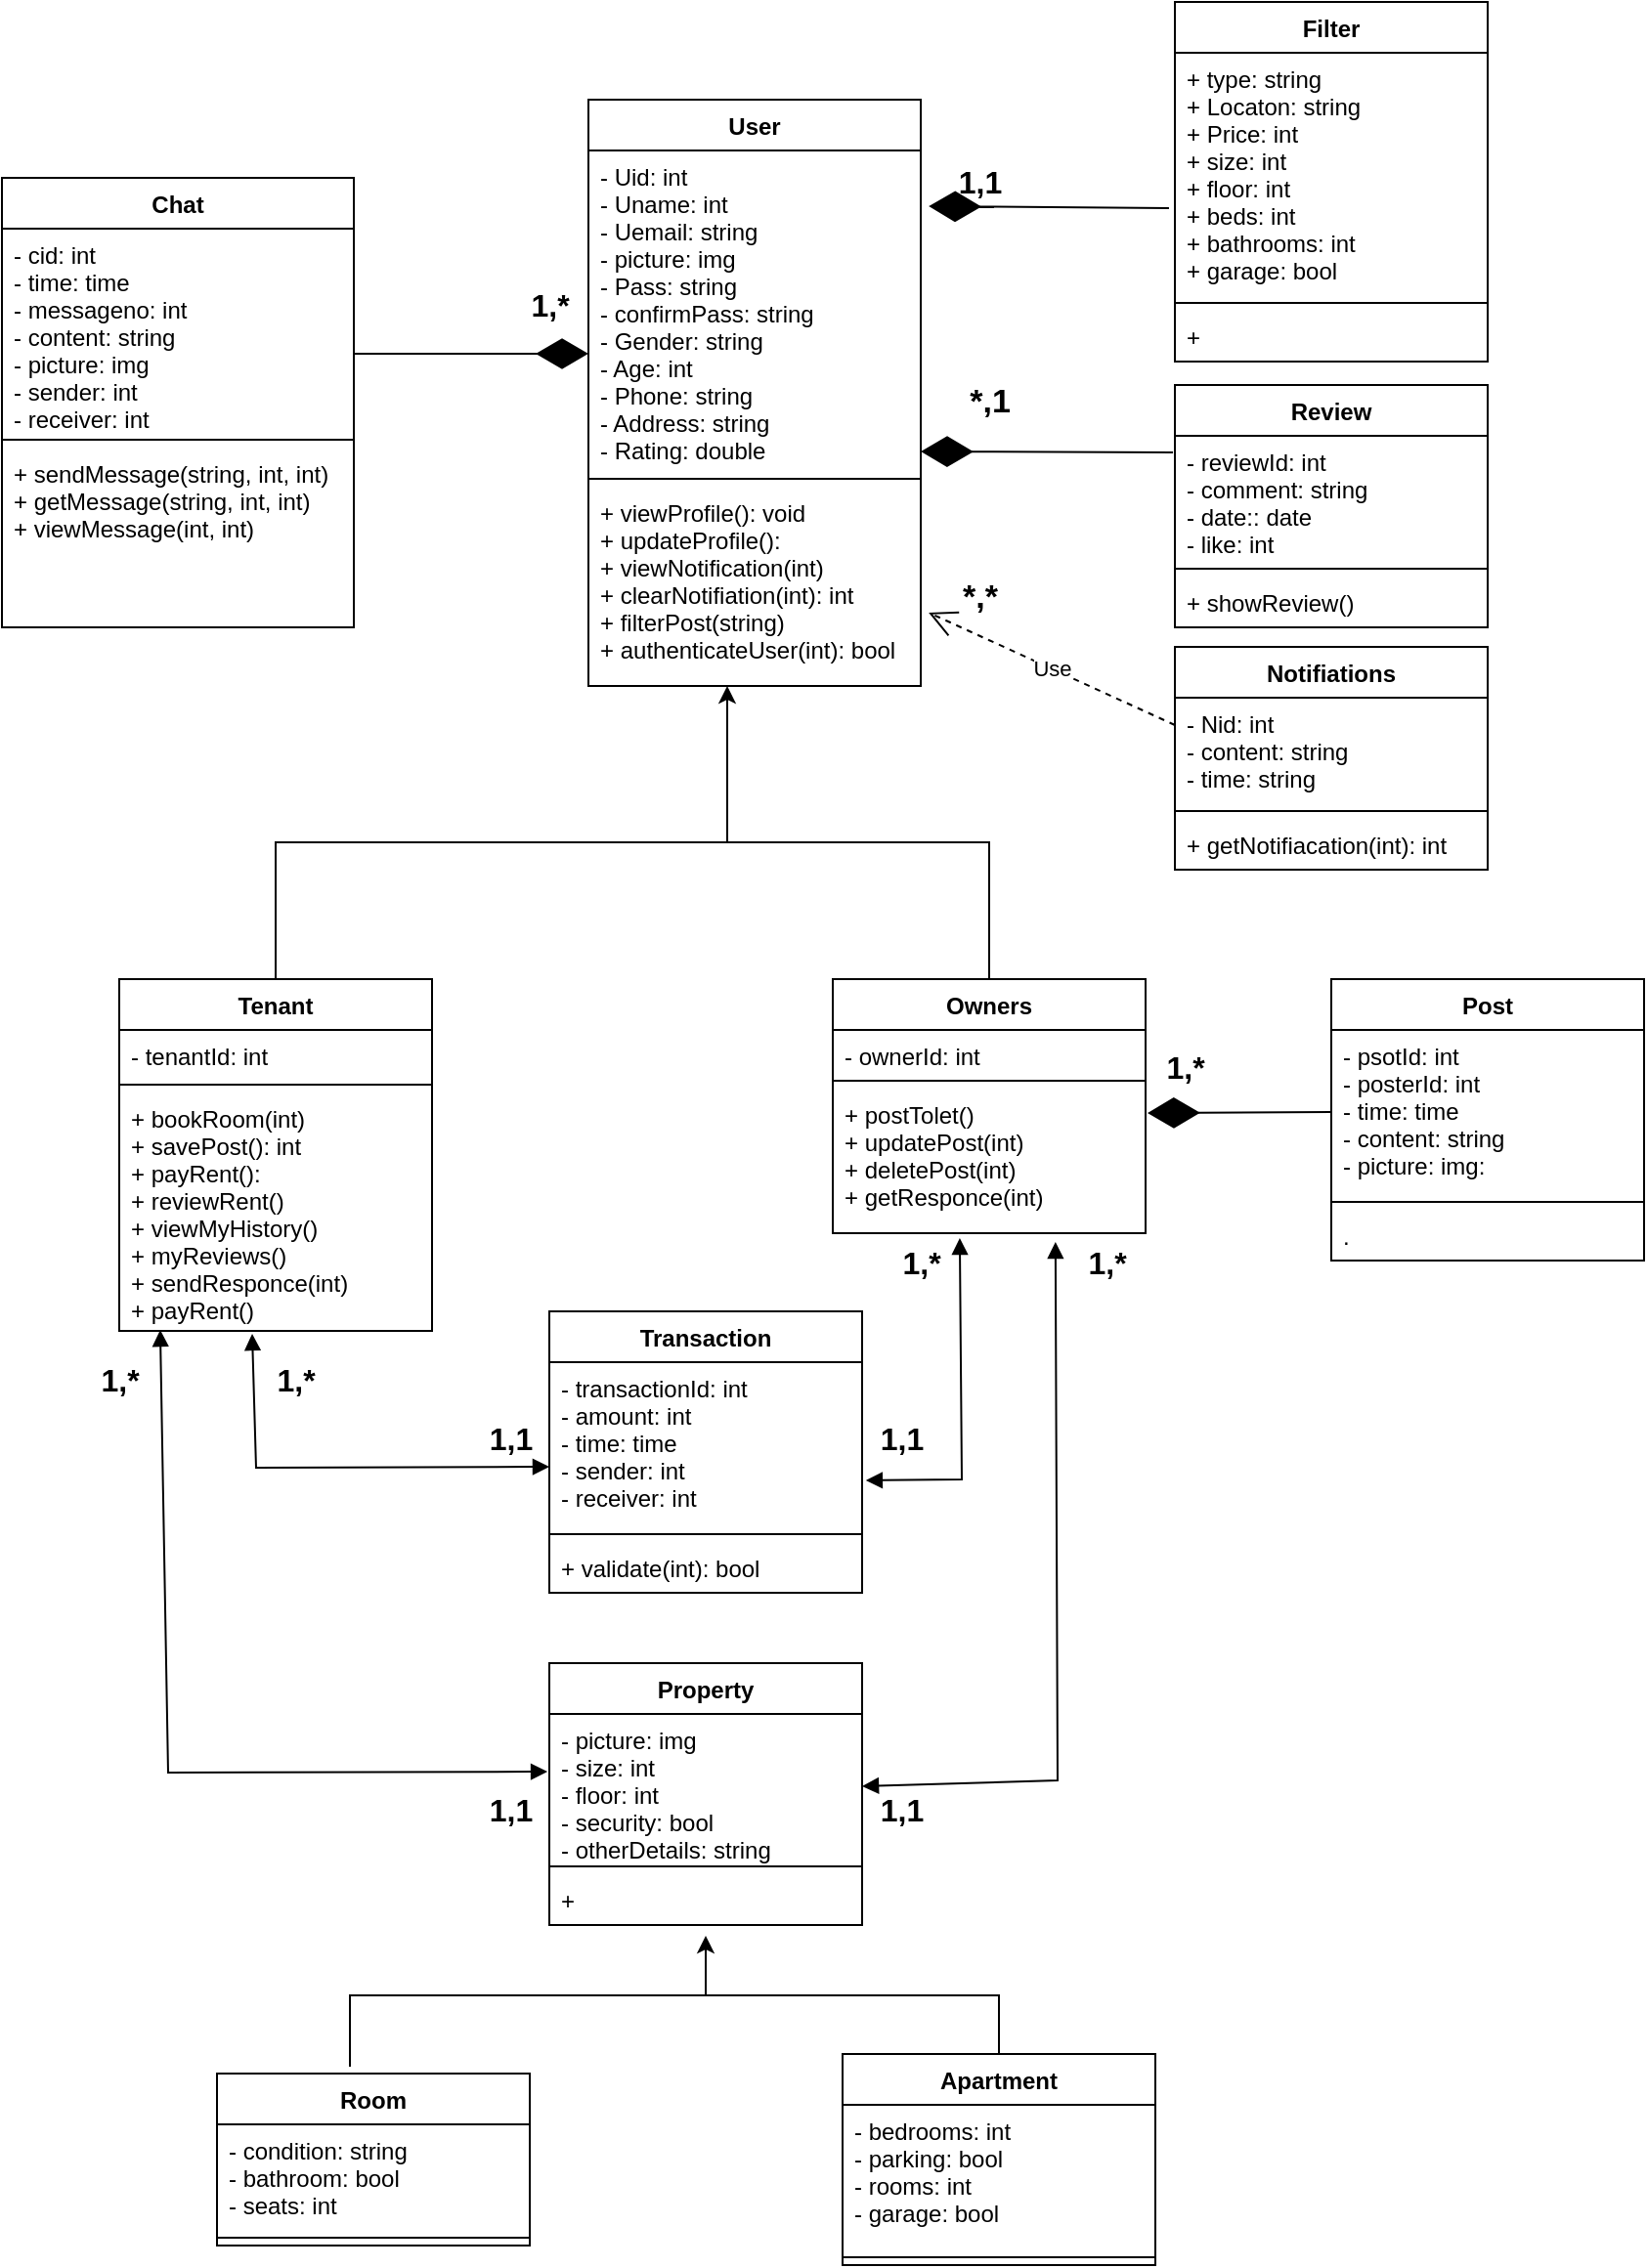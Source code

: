 <mxfile version="20.8.21" type="github">
  <diagram name="Page-1" id="c4acf3e9-155e-7222-9cf6-157b1a14988f">
    <mxGraphModel dx="1615" dy="2058" grid="1" gridSize="10" guides="1" tooltips="1" connect="1" arrows="1" fold="1" page="1" pageScale="1" pageWidth="850" pageHeight="1100" background="none" math="0" shadow="0">
      <root>
        <mxCell id="0" />
        <mxCell id="1" parent="0" />
        <mxCell id="u3X4AU7v8dlmbGlDdiqq-5" value="User" style="swimlane;fontStyle=1;align=center;verticalAlign=top;childLayout=stackLayout;horizontal=1;startSize=26;horizontalStack=0;resizeParent=1;resizeParentMax=0;resizeLast=0;collapsible=1;marginBottom=0;" parent="1" vertex="1">
          <mxGeometry x="300" y="-180" width="170" height="300" as="geometry" />
        </mxCell>
        <mxCell id="u3X4AU7v8dlmbGlDdiqq-6" value="- Uid: int&#xa;- Uname: int&#xa;- Uemail: string&#xa;- picture: img&#xa;- Pass: string&#xa;- confirmPass: string&#xa;- Gender: string&#xa;- Age: int&#xa;- Phone: string&#xa;- Address: string&#xa;- Rating: double" style="text;strokeColor=none;fillColor=none;align=left;verticalAlign=top;spacingLeft=4;spacingRight=4;overflow=hidden;rotatable=0;points=[[0,0.5],[1,0.5]];portConstraint=eastwest;" parent="u3X4AU7v8dlmbGlDdiqq-5" vertex="1">
          <mxGeometry y="26" width="170" height="164" as="geometry" />
        </mxCell>
        <mxCell id="u3X4AU7v8dlmbGlDdiqq-7" value="" style="line;strokeWidth=1;fillColor=none;align=left;verticalAlign=middle;spacingTop=-1;spacingLeft=3;spacingRight=3;rotatable=0;labelPosition=right;points=[];portConstraint=eastwest;strokeColor=inherit;" parent="u3X4AU7v8dlmbGlDdiqq-5" vertex="1">
          <mxGeometry y="190" width="170" height="8" as="geometry" />
        </mxCell>
        <mxCell id="u3X4AU7v8dlmbGlDdiqq-8" value="+ viewProfile(): void&#xa;+ updateProfile(): &#xa;+ viewNotification(int) &#xa;+ clearNotifiation(int): int&#xa;+ filterPost(string)&#xa;+ authenticateUser(int): bool" style="text;strokeColor=none;fillColor=none;align=left;verticalAlign=top;spacingLeft=4;spacingRight=4;overflow=hidden;rotatable=0;points=[[0,0.5],[1,0.5]];portConstraint=eastwest;" parent="u3X4AU7v8dlmbGlDdiqq-5" vertex="1">
          <mxGeometry y="198" width="170" height="102" as="geometry" />
        </mxCell>
        <mxCell id="u3X4AU7v8dlmbGlDdiqq-9" value="Notifiations" style="swimlane;fontStyle=1;align=center;verticalAlign=top;childLayout=stackLayout;horizontal=1;startSize=26;horizontalStack=0;resizeParent=1;resizeParentMax=0;resizeLast=0;collapsible=1;marginBottom=0;" parent="1" vertex="1">
          <mxGeometry x="600" y="100" width="160" height="114" as="geometry" />
        </mxCell>
        <mxCell id="u3X4AU7v8dlmbGlDdiqq-10" value="- Nid: int&#xa;- content: string&#xa;- time: string" style="text;strokeColor=none;fillColor=none;align=left;verticalAlign=top;spacingLeft=4;spacingRight=4;overflow=hidden;rotatable=0;points=[[0,0.5],[1,0.5]];portConstraint=eastwest;" parent="u3X4AU7v8dlmbGlDdiqq-9" vertex="1">
          <mxGeometry y="26" width="160" height="54" as="geometry" />
        </mxCell>
        <mxCell id="u3X4AU7v8dlmbGlDdiqq-11" value="" style="line;strokeWidth=1;fillColor=none;align=left;verticalAlign=middle;spacingTop=-1;spacingLeft=3;spacingRight=3;rotatable=0;labelPosition=right;points=[];portConstraint=eastwest;strokeColor=inherit;" parent="u3X4AU7v8dlmbGlDdiqq-9" vertex="1">
          <mxGeometry y="80" width="160" height="8" as="geometry" />
        </mxCell>
        <mxCell id="u3X4AU7v8dlmbGlDdiqq-12" value="+ getNotifiacation(int): int" style="text;strokeColor=none;fillColor=none;align=left;verticalAlign=top;spacingLeft=4;spacingRight=4;overflow=hidden;rotatable=0;points=[[0,0.5],[1,0.5]];portConstraint=eastwest;" parent="u3X4AU7v8dlmbGlDdiqq-9" vertex="1">
          <mxGeometry y="88" width="160" height="26" as="geometry" />
        </mxCell>
        <mxCell id="u3X4AU7v8dlmbGlDdiqq-20" value="Tenant" style="swimlane;fontStyle=1;align=center;verticalAlign=top;childLayout=stackLayout;horizontal=1;startSize=26;horizontalStack=0;resizeParent=1;resizeParentMax=0;resizeLast=0;collapsible=1;marginBottom=0;" parent="1" vertex="1">
          <mxGeometry x="60" y="270" width="160" height="180" as="geometry" />
        </mxCell>
        <mxCell id="u3X4AU7v8dlmbGlDdiqq-21" value="- tenantId: int" style="text;strokeColor=none;fillColor=none;align=left;verticalAlign=top;spacingLeft=4;spacingRight=4;overflow=hidden;rotatable=0;points=[[0,0.5],[1,0.5]];portConstraint=eastwest;" parent="u3X4AU7v8dlmbGlDdiqq-20" vertex="1">
          <mxGeometry y="26" width="160" height="24" as="geometry" />
        </mxCell>
        <mxCell id="u3X4AU7v8dlmbGlDdiqq-22" value="" style="line;strokeWidth=1;fillColor=none;align=left;verticalAlign=middle;spacingTop=-1;spacingLeft=3;spacingRight=3;rotatable=0;labelPosition=right;points=[];portConstraint=eastwest;strokeColor=inherit;" parent="u3X4AU7v8dlmbGlDdiqq-20" vertex="1">
          <mxGeometry y="50" width="160" height="8" as="geometry" />
        </mxCell>
        <mxCell id="u3X4AU7v8dlmbGlDdiqq-23" value="+ bookRoom(int)&#xa;+ savePost(): int&#xa;+ payRent(): &#xa;+ reviewRent()&#xa;+ viewMyHistory()&#xa;+ myReviews()&#xa;+ sendResponce(int)&#xa;+ payRent()&#xa;" style="text;strokeColor=none;fillColor=none;align=left;verticalAlign=top;spacingLeft=4;spacingRight=4;overflow=hidden;rotatable=0;points=[[0,0.5],[1,0.5]];portConstraint=eastwest;" parent="u3X4AU7v8dlmbGlDdiqq-20" vertex="1">
          <mxGeometry y="58" width="160" height="122" as="geometry" />
        </mxCell>
        <mxCell id="u3X4AU7v8dlmbGlDdiqq-24" value="Owners" style="swimlane;fontStyle=1;align=center;verticalAlign=top;childLayout=stackLayout;horizontal=1;startSize=26;horizontalStack=0;resizeParent=1;resizeParentMax=0;resizeLast=0;collapsible=1;marginBottom=0;" parent="1" vertex="1">
          <mxGeometry x="425" y="270" width="160" height="130" as="geometry" />
        </mxCell>
        <mxCell id="u3X4AU7v8dlmbGlDdiqq-25" value="- ownerId: int " style="text;strokeColor=none;fillColor=none;align=left;verticalAlign=top;spacingLeft=4;spacingRight=4;overflow=hidden;rotatable=0;points=[[0,0.5],[1,0.5]];portConstraint=eastwest;" parent="u3X4AU7v8dlmbGlDdiqq-24" vertex="1">
          <mxGeometry y="26" width="160" height="22" as="geometry" />
        </mxCell>
        <mxCell id="u3X4AU7v8dlmbGlDdiqq-26" value="" style="line;strokeWidth=1;fillColor=none;align=left;verticalAlign=middle;spacingTop=-1;spacingLeft=3;spacingRight=3;rotatable=0;labelPosition=right;points=[];portConstraint=eastwest;strokeColor=inherit;" parent="u3X4AU7v8dlmbGlDdiqq-24" vertex="1">
          <mxGeometry y="48" width="160" height="8" as="geometry" />
        </mxCell>
        <mxCell id="u3X4AU7v8dlmbGlDdiqq-27" value="+ postTolet()&#xa;+ updatePost(int)&#xa;+ deletePost(int)&#xa;+ getResponce(int)" style="text;strokeColor=none;fillColor=none;align=left;verticalAlign=top;spacingLeft=4;spacingRight=4;overflow=hidden;rotatable=0;points=[[0,0.5],[1,0.5]];portConstraint=eastwest;" parent="u3X4AU7v8dlmbGlDdiqq-24" vertex="1">
          <mxGeometry y="56" width="160" height="74" as="geometry" />
        </mxCell>
        <mxCell id="u3X4AU7v8dlmbGlDdiqq-28" value="Chat" style="swimlane;fontStyle=1;align=center;verticalAlign=top;childLayout=stackLayout;horizontal=1;startSize=26;horizontalStack=0;resizeParent=1;resizeParentMax=0;resizeLast=0;collapsible=1;marginBottom=0;" parent="1" vertex="1">
          <mxGeometry y="-140" width="180" height="230" as="geometry" />
        </mxCell>
        <mxCell id="u3X4AU7v8dlmbGlDdiqq-29" value="- cid: int&#xa;- time: time&#xa;- messageno: int&#xa;- content: string&#xa;- picture: img&#xa;- sender: int&#xa;- receiver: int" style="text;strokeColor=none;fillColor=none;align=left;verticalAlign=top;spacingLeft=4;spacingRight=4;overflow=hidden;rotatable=0;points=[[0,0.5],[1,0.5]];portConstraint=eastwest;" parent="u3X4AU7v8dlmbGlDdiqq-28" vertex="1">
          <mxGeometry y="26" width="180" height="104" as="geometry" />
        </mxCell>
        <mxCell id="JFjQEiRIlHUX8oF4QJt1-16" value="" style="endArrow=diamondThin;endFill=1;endSize=24;html=1;rounded=0;" edge="1" parent="u3X4AU7v8dlmbGlDdiqq-28">
          <mxGeometry width="160" relative="1" as="geometry">
            <mxPoint x="180" y="90" as="sourcePoint" />
            <mxPoint x="300" y="90" as="targetPoint" />
          </mxGeometry>
        </mxCell>
        <mxCell id="u3X4AU7v8dlmbGlDdiqq-30" value="" style="line;strokeWidth=1;fillColor=none;align=left;verticalAlign=middle;spacingTop=-1;spacingLeft=3;spacingRight=3;rotatable=0;labelPosition=right;points=[];portConstraint=eastwest;strokeColor=inherit;" parent="u3X4AU7v8dlmbGlDdiqq-28" vertex="1">
          <mxGeometry y="130" width="180" height="8" as="geometry" />
        </mxCell>
        <mxCell id="u3X4AU7v8dlmbGlDdiqq-31" value="+ sendMessage(string, int, int)&#xa;+ getMessage(string, int, int)&#xa;+ viewMessage(int, int)" style="text;strokeColor=none;fillColor=none;align=left;verticalAlign=top;spacingLeft=4;spacingRight=4;overflow=hidden;rotatable=0;points=[[0,0.5],[1,0.5]];portConstraint=eastwest;" parent="u3X4AU7v8dlmbGlDdiqq-28" vertex="1">
          <mxGeometry y="138" width="180" height="92" as="geometry" />
        </mxCell>
        <mxCell id="u3X4AU7v8dlmbGlDdiqq-32" value="Filter" style="swimlane;fontStyle=1;align=center;verticalAlign=top;childLayout=stackLayout;horizontal=1;startSize=26;horizontalStack=0;resizeParent=1;resizeParentMax=0;resizeLast=0;collapsible=1;marginBottom=0;" parent="1" vertex="1">
          <mxGeometry x="600" y="-230" width="160" height="184" as="geometry" />
        </mxCell>
        <mxCell id="u3X4AU7v8dlmbGlDdiqq-33" value="+ type: string&#xa;+ Locaton: string&#xa;+ Price: int&#xa;+ size: int&#xa;+ floor: int&#xa;+ beds: int&#xa;+ bathrooms: int&#xa;+ garage: bool" style="text;strokeColor=none;fillColor=none;align=left;verticalAlign=top;spacingLeft=4;spacingRight=4;overflow=hidden;rotatable=0;points=[[0,0.5],[1,0.5]];portConstraint=eastwest;" parent="u3X4AU7v8dlmbGlDdiqq-32" vertex="1">
          <mxGeometry y="26" width="160" height="124" as="geometry" />
        </mxCell>
        <mxCell id="u3X4AU7v8dlmbGlDdiqq-34" value="" style="line;strokeWidth=1;fillColor=none;align=left;verticalAlign=middle;spacingTop=-1;spacingLeft=3;spacingRight=3;rotatable=0;labelPosition=right;points=[];portConstraint=eastwest;strokeColor=inherit;" parent="u3X4AU7v8dlmbGlDdiqq-32" vertex="1">
          <mxGeometry y="150" width="160" height="8" as="geometry" />
        </mxCell>
        <mxCell id="u3X4AU7v8dlmbGlDdiqq-35" value="+  " style="text;strokeColor=none;fillColor=none;align=left;verticalAlign=top;spacingLeft=4;spacingRight=4;overflow=hidden;rotatable=0;points=[[0,0.5],[1,0.5]];portConstraint=eastwest;" parent="u3X4AU7v8dlmbGlDdiqq-32" vertex="1">
          <mxGeometry y="158" width="160" height="26" as="geometry" />
        </mxCell>
        <mxCell id="u3X4AU7v8dlmbGlDdiqq-36" value="Post" style="swimlane;fontStyle=1;align=center;verticalAlign=top;childLayout=stackLayout;horizontal=1;startSize=26;horizontalStack=0;resizeParent=1;resizeParentMax=0;resizeLast=0;collapsible=1;marginBottom=0;" parent="1" vertex="1">
          <mxGeometry x="680" y="270" width="160" height="144" as="geometry" />
        </mxCell>
        <mxCell id="u3X4AU7v8dlmbGlDdiqq-37" value="- psotId: int&#xa;- posterId: int&#xa;- time: time&#xa;- content: string&#xa;- picture: img:" style="text;strokeColor=none;fillColor=none;align=left;verticalAlign=top;spacingLeft=4;spacingRight=4;overflow=hidden;rotatable=0;points=[[0,0.5],[1,0.5]];portConstraint=eastwest;" parent="u3X4AU7v8dlmbGlDdiqq-36" vertex="1">
          <mxGeometry y="26" width="160" height="84" as="geometry" />
        </mxCell>
        <mxCell id="u3X4AU7v8dlmbGlDdiqq-38" value="" style="line;strokeWidth=1;fillColor=none;align=left;verticalAlign=middle;spacingTop=-1;spacingLeft=3;spacingRight=3;rotatable=0;labelPosition=right;points=[];portConstraint=eastwest;strokeColor=inherit;" parent="u3X4AU7v8dlmbGlDdiqq-36" vertex="1">
          <mxGeometry y="110" width="160" height="8" as="geometry" />
        </mxCell>
        <mxCell id="u3X4AU7v8dlmbGlDdiqq-39" value="." style="text;strokeColor=none;fillColor=none;align=left;verticalAlign=top;spacingLeft=4;spacingRight=4;overflow=hidden;rotatable=0;points=[[0,0.5],[1,0.5]];portConstraint=eastwest;" parent="u3X4AU7v8dlmbGlDdiqq-36" vertex="1">
          <mxGeometry y="118" width="160" height="26" as="geometry" />
        </mxCell>
        <mxCell id="u3X4AU7v8dlmbGlDdiqq-50" value="Property" style="swimlane;fontStyle=1;align=center;verticalAlign=top;childLayout=stackLayout;horizontal=1;startSize=26;horizontalStack=0;resizeParent=1;resizeParentMax=0;resizeLast=0;collapsible=1;marginBottom=0;" parent="1" vertex="1">
          <mxGeometry x="280" y="620" width="160" height="134" as="geometry" />
        </mxCell>
        <mxCell id="u3X4AU7v8dlmbGlDdiqq-51" value="- picture: img&#xa;- size: int&#xa;- floor: int&#xa;- security: bool&#xa;- otherDetails: string" style="text;strokeColor=none;fillColor=none;align=left;verticalAlign=top;spacingLeft=4;spacingRight=4;overflow=hidden;rotatable=0;points=[[0,0.5],[1,0.5]];portConstraint=eastwest;" parent="u3X4AU7v8dlmbGlDdiqq-50" vertex="1">
          <mxGeometry y="26" width="160" height="74" as="geometry" />
        </mxCell>
        <mxCell id="u3X4AU7v8dlmbGlDdiqq-52" value="" style="line;strokeWidth=1;fillColor=none;align=left;verticalAlign=middle;spacingTop=-1;spacingLeft=3;spacingRight=3;rotatable=0;labelPosition=right;points=[];portConstraint=eastwest;strokeColor=inherit;" parent="u3X4AU7v8dlmbGlDdiqq-50" vertex="1">
          <mxGeometry y="100" width="160" height="8" as="geometry" />
        </mxCell>
        <mxCell id="u3X4AU7v8dlmbGlDdiqq-53" value="+" style="text;strokeColor=none;fillColor=none;align=left;verticalAlign=top;spacingLeft=4;spacingRight=4;overflow=hidden;rotatable=0;points=[[0,0.5],[1,0.5]];portConstraint=eastwest;" parent="u3X4AU7v8dlmbGlDdiqq-50" vertex="1">
          <mxGeometry y="108" width="160" height="26" as="geometry" />
        </mxCell>
        <mxCell id="u3X4AU7v8dlmbGlDdiqq-54" value="Room" style="swimlane;fontStyle=1;align=center;verticalAlign=top;childLayout=stackLayout;horizontal=1;startSize=26;horizontalStack=0;resizeParent=1;resizeParentMax=0;resizeLast=0;collapsible=1;marginBottom=0;" parent="1" vertex="1">
          <mxGeometry x="110" y="830" width="160" height="88" as="geometry" />
        </mxCell>
        <mxCell id="u3X4AU7v8dlmbGlDdiqq-55" value="- condition: string&#xa;- bathroom: bool&#xa;- seats: int" style="text;strokeColor=none;fillColor=none;align=left;verticalAlign=top;spacingLeft=4;spacingRight=4;overflow=hidden;rotatable=0;points=[[0,0.5],[1,0.5]];portConstraint=eastwest;" parent="u3X4AU7v8dlmbGlDdiqq-54" vertex="1">
          <mxGeometry y="26" width="160" height="54" as="geometry" />
        </mxCell>
        <mxCell id="u3X4AU7v8dlmbGlDdiqq-56" value="" style="line;strokeWidth=1;fillColor=none;align=left;verticalAlign=middle;spacingTop=-1;spacingLeft=3;spacingRight=3;rotatable=0;labelPosition=right;points=[];portConstraint=eastwest;strokeColor=inherit;" parent="u3X4AU7v8dlmbGlDdiqq-54" vertex="1">
          <mxGeometry y="80" width="160" height="8" as="geometry" />
        </mxCell>
        <mxCell id="u3X4AU7v8dlmbGlDdiqq-58" value="Apartment" style="swimlane;fontStyle=1;align=center;verticalAlign=top;childLayout=stackLayout;horizontal=1;startSize=26;horizontalStack=0;resizeParent=1;resizeParentMax=0;resizeLast=0;collapsible=1;marginBottom=0;" parent="1" vertex="1">
          <mxGeometry x="430" y="820" width="160" height="108" as="geometry" />
        </mxCell>
        <mxCell id="u3X4AU7v8dlmbGlDdiqq-59" value="- bedrooms: int&#xa;- parking: bool&#xa;- rooms: int&#xa;- garage: bool" style="text;strokeColor=none;fillColor=none;align=left;verticalAlign=top;spacingLeft=4;spacingRight=4;overflow=hidden;rotatable=0;points=[[0,0.5],[1,0.5]];portConstraint=eastwest;" parent="u3X4AU7v8dlmbGlDdiqq-58" vertex="1">
          <mxGeometry y="26" width="160" height="74" as="geometry" />
        </mxCell>
        <mxCell id="u3X4AU7v8dlmbGlDdiqq-60" value="" style="line;strokeWidth=1;fillColor=none;align=left;verticalAlign=middle;spacingTop=-1;spacingLeft=3;spacingRight=3;rotatable=0;labelPosition=right;points=[];portConstraint=eastwest;strokeColor=inherit;" parent="u3X4AU7v8dlmbGlDdiqq-58" vertex="1">
          <mxGeometry y="100" width="160" height="8" as="geometry" />
        </mxCell>
        <mxCell id="u3X4AU7v8dlmbGlDdiqq-65" value="Transaction" style="swimlane;fontStyle=1;align=center;verticalAlign=top;childLayout=stackLayout;horizontal=1;startSize=26;horizontalStack=0;resizeParent=1;resizeParentMax=0;resizeLast=0;collapsible=1;marginBottom=0;" parent="1" vertex="1">
          <mxGeometry x="280" y="440" width="160" height="144" as="geometry" />
        </mxCell>
        <mxCell id="u3X4AU7v8dlmbGlDdiqq-66" value="- transactionId: int&#xa;- amount: int&#xa;- time: time&#xa;- sender: int&#xa;- receiver: int" style="text;strokeColor=none;fillColor=none;align=left;verticalAlign=top;spacingLeft=4;spacingRight=4;overflow=hidden;rotatable=0;points=[[0,0.5],[1,0.5]];portConstraint=eastwest;" parent="u3X4AU7v8dlmbGlDdiqq-65" vertex="1">
          <mxGeometry y="26" width="160" height="84" as="geometry" />
        </mxCell>
        <mxCell id="u3X4AU7v8dlmbGlDdiqq-67" value="" style="line;strokeWidth=1;fillColor=none;align=left;verticalAlign=middle;spacingTop=-1;spacingLeft=3;spacingRight=3;rotatable=0;labelPosition=right;points=[];portConstraint=eastwest;strokeColor=inherit;" parent="u3X4AU7v8dlmbGlDdiqq-65" vertex="1">
          <mxGeometry y="110" width="160" height="8" as="geometry" />
        </mxCell>
        <mxCell id="u3X4AU7v8dlmbGlDdiqq-68" value="+ validate(int): bool" style="text;strokeColor=none;fillColor=none;align=left;verticalAlign=top;spacingLeft=4;spacingRight=4;overflow=hidden;rotatable=0;points=[[0,0.5],[1,0.5]];portConstraint=eastwest;" parent="u3X4AU7v8dlmbGlDdiqq-65" vertex="1">
          <mxGeometry y="118" width="160" height="26" as="geometry" />
        </mxCell>
        <mxCell id="u3X4AU7v8dlmbGlDdiqq-100" value="Review" style="swimlane;fontStyle=1;align=center;verticalAlign=top;childLayout=stackLayout;horizontal=1;startSize=26;horizontalStack=0;resizeParent=1;resizeParentMax=0;resizeLast=0;collapsible=1;marginBottom=0;" parent="1" vertex="1">
          <mxGeometry x="600" y="-34" width="160" height="124" as="geometry" />
        </mxCell>
        <mxCell id="u3X4AU7v8dlmbGlDdiqq-101" value="- reviewId: int&#xa;- comment: string&#xa;- date:: date&#xa;- like: int" style="text;strokeColor=none;fillColor=none;align=left;verticalAlign=top;spacingLeft=4;spacingRight=4;overflow=hidden;rotatable=0;points=[[0,0.5],[1,0.5]];portConstraint=eastwest;" parent="u3X4AU7v8dlmbGlDdiqq-100" vertex="1">
          <mxGeometry y="26" width="160" height="64" as="geometry" />
        </mxCell>
        <mxCell id="u3X4AU7v8dlmbGlDdiqq-102" value="" style="line;strokeWidth=1;fillColor=none;align=left;verticalAlign=middle;spacingTop=-1;spacingLeft=3;spacingRight=3;rotatable=0;labelPosition=right;points=[];portConstraint=eastwest;strokeColor=inherit;" parent="u3X4AU7v8dlmbGlDdiqq-100" vertex="1">
          <mxGeometry y="90" width="160" height="8" as="geometry" />
        </mxCell>
        <mxCell id="u3X4AU7v8dlmbGlDdiqq-103" value="+ showReview()" style="text;strokeColor=none;fillColor=none;align=left;verticalAlign=top;spacingLeft=4;spacingRight=4;overflow=hidden;rotatable=0;points=[[0,0.5],[1,0.5]];portConstraint=eastwest;" parent="u3X4AU7v8dlmbGlDdiqq-100" vertex="1">
          <mxGeometry y="98" width="160" height="26" as="geometry" />
        </mxCell>
        <mxCell id="JFjQEiRIlHUX8oF4QJt1-2" value="" style="endArrow=classic;html=1;rounded=0;" edge="1" parent="1">
          <mxGeometry width="50" height="50" relative="1" as="geometry">
            <mxPoint x="371" y="200" as="sourcePoint" />
            <mxPoint x="371" y="120" as="targetPoint" />
            <Array as="points">
              <mxPoint x="371" y="160" />
            </Array>
          </mxGeometry>
        </mxCell>
        <mxCell id="JFjQEiRIlHUX8oF4QJt1-3" value="" style="endArrow=none;html=1;rounded=0;exitX=0.5;exitY=0;exitDx=0;exitDy=0;entryX=0.5;entryY=0;entryDx=0;entryDy=0;" edge="1" parent="1" source="u3X4AU7v8dlmbGlDdiqq-20" target="u3X4AU7v8dlmbGlDdiqq-24">
          <mxGeometry width="50" height="50" relative="1" as="geometry">
            <mxPoint x="40" y="-16" as="sourcePoint" />
            <mxPoint x="400" y="-16" as="targetPoint" />
            <Array as="points">
              <mxPoint x="140" y="200" />
              <mxPoint x="505" y="200" />
            </Array>
          </mxGeometry>
        </mxCell>
        <mxCell id="JFjQEiRIlHUX8oF4QJt1-10" value="" style="endArrow=classic;html=1;rounded=0;entryX=0.5;entryY=1.212;entryDx=0;entryDy=0;entryPerimeter=0;" edge="1" parent="1" target="u3X4AU7v8dlmbGlDdiqq-53">
          <mxGeometry width="50" height="50" relative="1" as="geometry">
            <mxPoint x="360" y="790" as="sourcePoint" />
            <mxPoint x="360" y="740" as="targetPoint" />
          </mxGeometry>
        </mxCell>
        <mxCell id="JFjQEiRIlHUX8oF4QJt1-11" value="" style="endArrow=none;html=1;rounded=0;exitX=0.425;exitY=-0.04;exitDx=0;exitDy=0;exitPerimeter=0;entryX=0.5;entryY=0;entryDx=0;entryDy=0;" edge="1" parent="1" source="u3X4AU7v8dlmbGlDdiqq-54" target="u3X4AU7v8dlmbGlDdiqq-58">
          <mxGeometry width="50" height="50" relative="1" as="geometry">
            <mxPoint x="330" y="820" as="sourcePoint" />
            <mxPoint x="530" y="790" as="targetPoint" />
            <Array as="points">
              <mxPoint x="178" y="790" />
              <mxPoint x="360" y="790" />
              <mxPoint x="510" y="790" />
            </Array>
          </mxGeometry>
        </mxCell>
        <mxCell id="JFjQEiRIlHUX8oF4QJt1-12" value="" style="endArrow=block;startArrow=block;endFill=1;startFill=1;html=1;rounded=0;entryX=0;entryY=0.637;entryDx=0;entryDy=0;entryPerimeter=0;exitX=0.425;exitY=1.012;exitDx=0;exitDy=0;exitPerimeter=0;" edge="1" parent="1" source="u3X4AU7v8dlmbGlDdiqq-23" target="u3X4AU7v8dlmbGlDdiqq-66">
          <mxGeometry width="160" relative="1" as="geometry">
            <mxPoint x="120" y="520" as="sourcePoint" />
            <mxPoint x="280" y="520" as="targetPoint" />
            <Array as="points">
              <mxPoint x="130" y="520" />
            </Array>
          </mxGeometry>
        </mxCell>
        <mxCell id="JFjQEiRIlHUX8oF4QJt1-13" value="" style="endArrow=block;startArrow=block;endFill=1;startFill=1;html=1;rounded=0;exitX=0.406;exitY=1.034;exitDx=0;exitDy=0;exitPerimeter=0;entryX=1.012;entryY=0.72;entryDx=0;entryDy=0;entryPerimeter=0;" edge="1" parent="1" source="u3X4AU7v8dlmbGlDdiqq-27" target="u3X4AU7v8dlmbGlDdiqq-66">
          <mxGeometry width="160" relative="1" as="geometry">
            <mxPoint x="540" y="520" as="sourcePoint" />
            <mxPoint x="688" y="586" as="targetPoint" />
            <Array as="points">
              <mxPoint x="491" y="526" />
            </Array>
          </mxGeometry>
        </mxCell>
        <mxCell id="JFjQEiRIlHUX8oF4QJt1-14" value="" style="endArrow=block;startArrow=block;endFill=1;startFill=1;html=1;rounded=0;exitX=0.131;exitY=0.996;exitDx=0;exitDy=0;exitPerimeter=0;entryX=-0.006;entryY=0.399;entryDx=0;entryDy=0;entryPerimeter=0;" edge="1" parent="1" source="u3X4AU7v8dlmbGlDdiqq-23" target="u3X4AU7v8dlmbGlDdiqq-51">
          <mxGeometry width="160" relative="1" as="geometry">
            <mxPoint x="70" y="610" as="sourcePoint" />
            <mxPoint x="218" y="676" as="targetPoint" />
            <Array as="points">
              <mxPoint x="85" y="676" />
            </Array>
          </mxGeometry>
        </mxCell>
        <mxCell id="JFjQEiRIlHUX8oF4QJt1-15" value="" style="endArrow=block;startArrow=block;endFill=1;startFill=1;html=1;rounded=0;exitX=0.712;exitY=1.061;exitDx=0;exitDy=0;exitPerimeter=0;entryX=1;entryY=0.5;entryDx=0;entryDy=0;" edge="1" parent="1" source="u3X4AU7v8dlmbGlDdiqq-27" target="u3X4AU7v8dlmbGlDdiqq-51">
          <mxGeometry width="160" relative="1" as="geometry">
            <mxPoint x="540" y="570" as="sourcePoint" />
            <mxPoint x="734" y="790" as="targetPoint" />
            <Array as="points">
              <mxPoint x="540" y="680" />
            </Array>
          </mxGeometry>
        </mxCell>
        <mxCell id="JFjQEiRIlHUX8oF4QJt1-18" value="" style="endArrow=diamondThin;endFill=1;endSize=24;html=1;rounded=0;entryX=1.024;entryY=0.174;entryDx=0;entryDy=0;exitX=-0.019;exitY=0.641;exitDx=0;exitDy=0;entryPerimeter=0;exitPerimeter=0;" edge="1" parent="1" source="u3X4AU7v8dlmbGlDdiqq-33" target="u3X4AU7v8dlmbGlDdiqq-6">
          <mxGeometry width="160" relative="1" as="geometry">
            <mxPoint x="180" y="30" as="sourcePoint" />
            <mxPoint x="340" y="30" as="targetPoint" />
          </mxGeometry>
        </mxCell>
        <mxCell id="JFjQEiRIlHUX8oF4QJt1-20" value="" style="endArrow=diamondThin;endFill=1;endSize=24;html=1;rounded=0;entryX=1.024;entryY=0.174;entryDx=0;entryDy=0;exitX=-0.006;exitY=0.133;exitDx=0;exitDy=0;entryPerimeter=0;exitPerimeter=0;" edge="1" parent="1" source="u3X4AU7v8dlmbGlDdiqq-101">
          <mxGeometry width="160" relative="1" as="geometry">
            <mxPoint x="596" y="-17" as="sourcePoint" />
            <mxPoint x="470" as="targetPoint" />
          </mxGeometry>
        </mxCell>
        <mxCell id="JFjQEiRIlHUX8oF4QJt1-24" value="Use" style="endArrow=open;endSize=12;dashed=1;html=1;rounded=0;entryX=1.024;entryY=0.632;entryDx=0;entryDy=0;entryPerimeter=0;exitX=0;exitY=0.259;exitDx=0;exitDy=0;exitPerimeter=0;" edge="1" parent="1" source="u3X4AU7v8dlmbGlDdiqq-10" target="u3X4AU7v8dlmbGlDdiqq-8">
          <mxGeometry width="160" relative="1" as="geometry">
            <mxPoint x="420" y="160" as="sourcePoint" />
            <mxPoint x="580" y="160" as="targetPoint" />
          </mxGeometry>
        </mxCell>
        <mxCell id="JFjQEiRIlHUX8oF4QJt1-25" value="1,*" style="text;html=1;align=center;verticalAlign=middle;resizable=0;points=[];autosize=1;strokeColor=none;fillColor=none;fontStyle=1;fontSize=16;" vertex="1" parent="1">
          <mxGeometry x="130" y="460" width="40" height="30" as="geometry" />
        </mxCell>
        <mxCell id="JFjQEiRIlHUX8oF4QJt1-26" value="" style="endArrow=diamondThin;endFill=1;endSize=24;html=1;rounded=0;entryX=1.006;entryY=0.169;entryDx=0;entryDy=0;exitX=0;exitY=0.5;exitDx=0;exitDy=0;entryPerimeter=0;" edge="1" parent="1" source="u3X4AU7v8dlmbGlDdiqq-37" target="u3X4AU7v8dlmbGlDdiqq-27">
          <mxGeometry width="160" relative="1" as="geometry">
            <mxPoint x="714" y="331" as="sourcePoint" />
            <mxPoint x="585" y="330" as="targetPoint" />
          </mxGeometry>
        </mxCell>
        <mxCell id="JFjQEiRIlHUX8oF4QJt1-27" value="1,1" style="text;html=1;align=center;verticalAlign=middle;resizable=0;points=[];autosize=1;strokeColor=none;fillColor=none;fontStyle=1;fontSize=16;" vertex="1" parent="1">
          <mxGeometry x="235" y="490" width="50" height="30" as="geometry" />
        </mxCell>
        <mxCell id="JFjQEiRIlHUX8oF4QJt1-28" value="1,*" style="text;html=1;align=center;verticalAlign=middle;resizable=0;points=[];autosize=1;strokeColor=none;fillColor=none;fontStyle=1;fontSize=16;" vertex="1" parent="1">
          <mxGeometry x="545" y="400" width="40" height="30" as="geometry" />
        </mxCell>
        <mxCell id="JFjQEiRIlHUX8oF4QJt1-29" value="1,1" style="text;html=1;align=center;verticalAlign=middle;resizable=0;points=[];autosize=1;strokeColor=none;fillColor=none;fontStyle=1;fontSize=16;" vertex="1" parent="1">
          <mxGeometry x="435" y="680" width="50" height="30" as="geometry" />
        </mxCell>
        <mxCell id="JFjQEiRIlHUX8oF4QJt1-30" value="1,*" style="text;html=1;align=center;verticalAlign=middle;resizable=0;points=[];autosize=1;strokeColor=none;fillColor=none;fontStyle=1;fontSize=16;" vertex="1" parent="1">
          <mxGeometry x="40" y="460" width="40" height="30" as="geometry" />
        </mxCell>
        <mxCell id="JFjQEiRIlHUX8oF4QJt1-31" value="1,1" style="text;html=1;align=center;verticalAlign=middle;resizable=0;points=[];autosize=1;strokeColor=none;fillColor=none;fontStyle=1;fontSize=16;" vertex="1" parent="1">
          <mxGeometry x="235" y="680" width="50" height="30" as="geometry" />
        </mxCell>
        <mxCell id="JFjQEiRIlHUX8oF4QJt1-32" value="1,1" style="text;html=1;align=center;verticalAlign=middle;resizable=0;points=[];autosize=1;strokeColor=none;fillColor=none;fontStyle=1;fontSize=16;" vertex="1" parent="1">
          <mxGeometry x="435" y="490" width="50" height="30" as="geometry" />
        </mxCell>
        <mxCell id="JFjQEiRIlHUX8oF4QJt1-33" value="1,*" style="text;html=1;align=center;verticalAlign=middle;resizable=0;points=[];autosize=1;strokeColor=none;fillColor=none;fontStyle=1;fontSize=16;" vertex="1" parent="1">
          <mxGeometry x="450" y="400" width="40" height="30" as="geometry" />
        </mxCell>
        <mxCell id="JFjQEiRIlHUX8oF4QJt1-34" value="1,*" style="text;html=1;align=center;verticalAlign=middle;resizable=0;points=[];autosize=1;strokeColor=none;fillColor=none;fontStyle=1;fontSize=16;" vertex="1" parent="1">
          <mxGeometry x="585" y="300" width="40" height="30" as="geometry" />
        </mxCell>
        <mxCell id="JFjQEiRIlHUX8oF4QJt1-35" value="&lt;span style=&quot;font-size: 17px;&quot;&gt;*,1&lt;/span&gt;" style="text;html=1;align=center;verticalAlign=middle;resizable=0;points=[];autosize=1;strokeColor=none;fillColor=none;fontStyle=1;fontSize=17;" vertex="1" parent="1">
          <mxGeometry x="485" y="-40" width="40" height="30" as="geometry" />
        </mxCell>
        <mxCell id="JFjQEiRIlHUX8oF4QJt1-36" value="1,1" style="text;html=1;align=center;verticalAlign=middle;resizable=0;points=[];autosize=1;strokeColor=none;fillColor=none;fontSize=16;fontStyle=1" vertex="1" parent="1">
          <mxGeometry x="475" y="-153" width="50" height="30" as="geometry" />
        </mxCell>
        <mxCell id="JFjQEiRIlHUX8oF4QJt1-37" value="&lt;span style=&quot;font-size: 17px;&quot;&gt;*,*&lt;/span&gt;" style="text;html=1;align=center;verticalAlign=middle;resizable=0;points=[];autosize=1;strokeColor=none;fillColor=none;fontStyle=1;fontSize=17;" vertex="1" parent="1">
          <mxGeometry x="480" y="60" width="40" height="30" as="geometry" />
        </mxCell>
        <mxCell id="JFjQEiRIlHUX8oF4QJt1-39" value="1,*" style="text;html=1;align=center;verticalAlign=middle;resizable=0;points=[];autosize=1;strokeColor=none;fillColor=none;fontSize=16;fontStyle=1" vertex="1" parent="1">
          <mxGeometry x="260" y="-90" width="40" height="30" as="geometry" />
        </mxCell>
      </root>
    </mxGraphModel>
  </diagram>
</mxfile>
